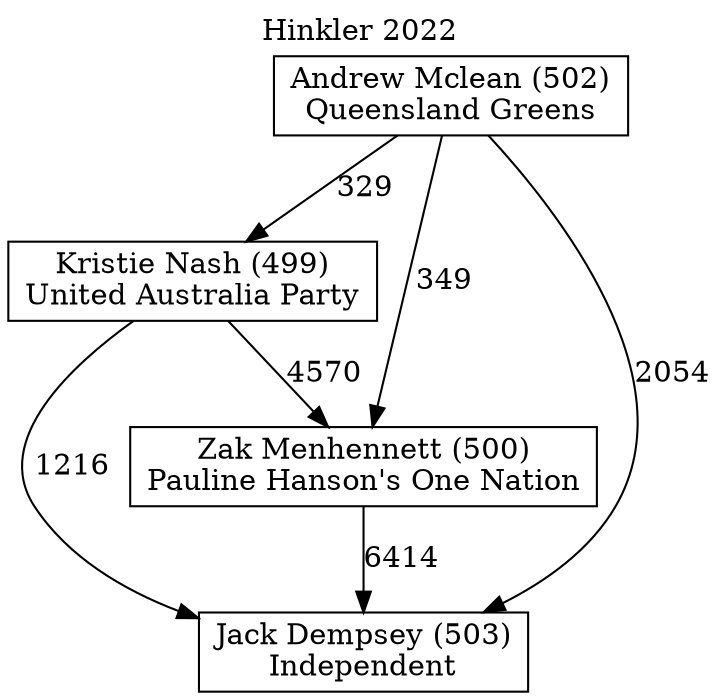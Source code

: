 // House preference flow
digraph "Jack Dempsey (503)_Hinkler_2022" {
	graph [label="Hinkler 2022" labelloc=t mclimit=10]
	node [shape=box]
	"Kristie Nash (499)" [label="Kristie Nash (499)
United Australia Party"]
	"Zak Menhennett (500)" [label="Zak Menhennett (500)
Pauline Hanson's One Nation"]
	"Andrew Mclean (502)" [label="Andrew Mclean (502)
Queensland Greens"]
	"Jack Dempsey (503)" [label="Jack Dempsey (503)
Independent"]
	"Kristie Nash (499)" -> "Zak Menhennett (500)" [label=4570]
	"Andrew Mclean (502)" -> "Zak Menhennett (500)" [label=349]
	"Kristie Nash (499)" -> "Jack Dempsey (503)" [label=1216]
	"Zak Menhennett (500)" -> "Jack Dempsey (503)" [label=6414]
	"Andrew Mclean (502)" -> "Kristie Nash (499)" [label=329]
	"Andrew Mclean (502)" -> "Jack Dempsey (503)" [label=2054]
}
